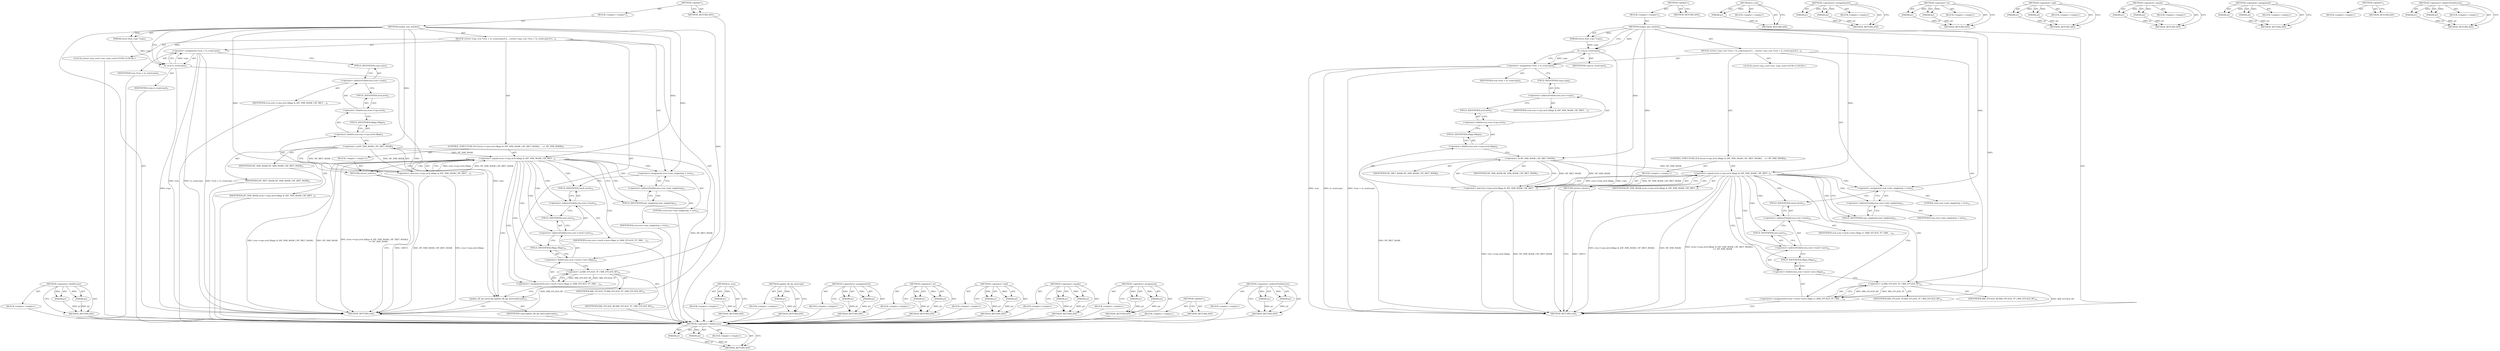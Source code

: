 digraph "&lt;operator&gt;.indirectFieldAccess" {
vulnerable_90 [label=<(METHOD,&lt;operator&gt;.fieldAccess)>];
vulnerable_91 [label=<(PARAM,p1)>];
vulnerable_92 [label=<(PARAM,p2)>];
vulnerable_93 [label=<(BLOCK,&lt;empty&gt;,&lt;empty&gt;)>];
vulnerable_94 [label=<(METHOD_RETURN,ANY)>];
vulnerable_6 [label=<(METHOD,&lt;global&gt;)<SUB>1</SUB>>];
vulnerable_7 [label=<(BLOCK,&lt;empty&gt;,&lt;empty&gt;)<SUB>1</SUB>>];
vulnerable_8 [label=<(METHOD,enable_nmi_window)<SUB>1</SUB>>];
vulnerable_9 [label=<(PARAM,struct kvm_vcpu *vcpu)<SUB>1</SUB>>];
vulnerable_10 [label=<(BLOCK,{
	struct vcpu_svm *svm = to_svm(vcpu);

	if ((...,{
	struct vcpu_svm *svm = to_svm(vcpu);

	if ((...)<SUB>2</SUB>>];
vulnerable_11 [label="<(LOCAL,struct vcpu_svm* svm: vcpu_svm*)<SUB>3</SUB>>"];
vulnerable_12 [label=<(&lt;operator&gt;.assignment,*svm = to_svm(vcpu))<SUB>3</SUB>>];
vulnerable_13 [label=<(IDENTIFIER,svm,*svm = to_svm(vcpu))<SUB>3</SUB>>];
vulnerable_14 [label=<(to_svm,to_svm(vcpu))<SUB>3</SUB>>];
vulnerable_15 [label=<(IDENTIFIER,vcpu,to_svm(vcpu))<SUB>3</SUB>>];
vulnerable_16 [label=<(CONTROL_STRUCTURE,IF,if ((svm-&gt;vcpu.arch.hflags &amp; (HF_NMI_MASK | HF_IRET_MASK))
	    == HF_NMI_MASK))<SUB>5</SUB>>];
vulnerable_17 [label=<(&lt;operator&gt;.equals,(svm-&gt;vcpu.arch.hflags &amp; (HF_NMI_MASK | HF_IRET...)<SUB>5</SUB>>];
vulnerable_18 [label=<(&lt;operator&gt;.and,svm-&gt;vcpu.arch.hflags &amp; (HF_NMI_MASK | HF_IRET_...)<SUB>5</SUB>>];
vulnerable_19 [label=<(&lt;operator&gt;.fieldAccess,svm-&gt;vcpu.arch.hflags)<SUB>5</SUB>>];
vulnerable_20 [label=<(&lt;operator&gt;.fieldAccess,svm-&gt;vcpu.arch)<SUB>5</SUB>>];
vulnerable_21 [label=<(&lt;operator&gt;.indirectFieldAccess,svm-&gt;vcpu)<SUB>5</SUB>>];
vulnerable_22 [label=<(IDENTIFIER,svm,svm-&gt;vcpu.arch.hflags &amp; (HF_NMI_MASK | HF_IRET_...)<SUB>5</SUB>>];
vulnerable_23 [label=<(FIELD_IDENTIFIER,vcpu,vcpu)<SUB>5</SUB>>];
vulnerable_24 [label=<(FIELD_IDENTIFIER,arch,arch)<SUB>5</SUB>>];
vulnerable_25 [label=<(FIELD_IDENTIFIER,hflags,hflags)<SUB>5</SUB>>];
vulnerable_26 [label=<(&lt;operator&gt;.or,HF_NMI_MASK | HF_IRET_MASK)<SUB>5</SUB>>];
vulnerable_27 [label=<(IDENTIFIER,HF_NMI_MASK,HF_NMI_MASK | HF_IRET_MASK)<SUB>5</SUB>>];
vulnerable_28 [label=<(IDENTIFIER,HF_IRET_MASK,HF_NMI_MASK | HF_IRET_MASK)<SUB>5</SUB>>];
vulnerable_29 [label=<(IDENTIFIER,HF_NMI_MASK,(svm-&gt;vcpu.arch.hflags &amp; (HF_NMI_MASK | HF_IRET...)<SUB>6</SUB>>];
vulnerable_30 [label=<(BLOCK,&lt;empty&gt;,&lt;empty&gt;)<SUB>7</SUB>>];
vulnerable_31 [label=<(RETURN,return;,return;)<SUB>7</SUB>>];
vulnerable_32 [label=<(&lt;operator&gt;.assignment,svm-&gt;nmi_singlestep = true)<SUB>13</SUB>>];
vulnerable_33 [label=<(&lt;operator&gt;.indirectFieldAccess,svm-&gt;nmi_singlestep)<SUB>13</SUB>>];
vulnerable_34 [label=<(IDENTIFIER,svm,svm-&gt;nmi_singlestep = true)<SUB>13</SUB>>];
vulnerable_35 [label=<(FIELD_IDENTIFIER,nmi_singlestep,nmi_singlestep)<SUB>13</SUB>>];
vulnerable_36 [label=<(LITERAL,true,svm-&gt;nmi_singlestep = true)<SUB>13</SUB>>];
vulnerable_37 [label=<(&lt;operators&gt;.assignmentOr,svm-&gt;vmcb-&gt;save.rflags |= (X86_EFLAGS_TF | X86_...)<SUB>14</SUB>>];
vulnerable_38 [label=<(&lt;operator&gt;.fieldAccess,svm-&gt;vmcb-&gt;save.rflags)<SUB>14</SUB>>];
vulnerable_39 [label=<(&lt;operator&gt;.indirectFieldAccess,svm-&gt;vmcb-&gt;save)<SUB>14</SUB>>];
vulnerable_40 [label=<(&lt;operator&gt;.indirectFieldAccess,svm-&gt;vmcb)<SUB>14</SUB>>];
vulnerable_41 [label=<(IDENTIFIER,svm,svm-&gt;vmcb-&gt;save.rflags |= (X86_EFLAGS_TF | X86_...)<SUB>14</SUB>>];
vulnerable_42 [label=<(FIELD_IDENTIFIER,vmcb,vmcb)<SUB>14</SUB>>];
vulnerable_43 [label=<(FIELD_IDENTIFIER,save,save)<SUB>14</SUB>>];
vulnerable_44 [label=<(FIELD_IDENTIFIER,rflags,rflags)<SUB>14</SUB>>];
vulnerable_45 [label=<(&lt;operator&gt;.or,X86_EFLAGS_TF | X86_EFLAGS_RF)<SUB>14</SUB>>];
vulnerable_46 [label=<(IDENTIFIER,X86_EFLAGS_TF,X86_EFLAGS_TF | X86_EFLAGS_RF)<SUB>14</SUB>>];
vulnerable_47 [label=<(IDENTIFIER,X86_EFLAGS_RF,X86_EFLAGS_TF | X86_EFLAGS_RF)<SUB>14</SUB>>];
vulnerable_48 [label=<(update_db_bp_intercept,update_db_bp_intercept(vcpu))<SUB>15</SUB>>];
vulnerable_49 [label=<(IDENTIFIER,vcpu,update_db_bp_intercept(vcpu))<SUB>15</SUB>>];
vulnerable_50 [label=<(METHOD_RETURN,void)<SUB>1</SUB>>];
vulnerable_52 [label=<(METHOD_RETURN,ANY)<SUB>1</SUB>>];
vulnerable_76 [label=<(METHOD,to_svm)>];
vulnerable_77 [label=<(PARAM,p1)>];
vulnerable_78 [label=<(BLOCK,&lt;empty&gt;,&lt;empty&gt;)>];
vulnerable_79 [label=<(METHOD_RETURN,ANY)>];
vulnerable_110 [label=<(METHOD,update_db_bp_intercept)>];
vulnerable_111 [label=<(PARAM,p1)>];
vulnerable_112 [label=<(BLOCK,&lt;empty&gt;,&lt;empty&gt;)>];
vulnerable_113 [label=<(METHOD_RETURN,ANY)>];
vulnerable_105 [label=<(METHOD,&lt;operators&gt;.assignmentOr)>];
vulnerable_106 [label=<(PARAM,p1)>];
vulnerable_107 [label=<(PARAM,p2)>];
vulnerable_108 [label=<(BLOCK,&lt;empty&gt;,&lt;empty&gt;)>];
vulnerable_109 [label=<(METHOD_RETURN,ANY)>];
vulnerable_100 [label=<(METHOD,&lt;operator&gt;.or)>];
vulnerable_101 [label=<(PARAM,p1)>];
vulnerable_102 [label=<(PARAM,p2)>];
vulnerable_103 [label=<(BLOCK,&lt;empty&gt;,&lt;empty&gt;)>];
vulnerable_104 [label=<(METHOD_RETURN,ANY)>];
vulnerable_85 [label=<(METHOD,&lt;operator&gt;.and)>];
vulnerable_86 [label=<(PARAM,p1)>];
vulnerable_87 [label=<(PARAM,p2)>];
vulnerable_88 [label=<(BLOCK,&lt;empty&gt;,&lt;empty&gt;)>];
vulnerable_89 [label=<(METHOD_RETURN,ANY)>];
vulnerable_80 [label=<(METHOD,&lt;operator&gt;.equals)>];
vulnerable_81 [label=<(PARAM,p1)>];
vulnerable_82 [label=<(PARAM,p2)>];
vulnerable_83 [label=<(BLOCK,&lt;empty&gt;,&lt;empty&gt;)>];
vulnerable_84 [label=<(METHOD_RETURN,ANY)>];
vulnerable_71 [label=<(METHOD,&lt;operator&gt;.assignment)>];
vulnerable_72 [label=<(PARAM,p1)>];
vulnerable_73 [label=<(PARAM,p2)>];
vulnerable_74 [label=<(BLOCK,&lt;empty&gt;,&lt;empty&gt;)>];
vulnerable_75 [label=<(METHOD_RETURN,ANY)>];
vulnerable_65 [label=<(METHOD,&lt;global&gt;)<SUB>1</SUB>>];
vulnerable_66 [label=<(BLOCK,&lt;empty&gt;,&lt;empty&gt;)>];
vulnerable_67 [label=<(METHOD_RETURN,ANY)>];
vulnerable_95 [label=<(METHOD,&lt;operator&gt;.indirectFieldAccess)>];
vulnerable_96 [label=<(PARAM,p1)>];
vulnerable_97 [label=<(PARAM,p2)>];
vulnerable_98 [label=<(BLOCK,&lt;empty&gt;,&lt;empty&gt;)>];
vulnerable_99 [label=<(METHOD_RETURN,ANY)>];
fixed_88 [label=<(METHOD,&lt;operator&gt;.fieldAccess)>];
fixed_89 [label=<(PARAM,p1)>];
fixed_90 [label=<(PARAM,p2)>];
fixed_91 [label=<(BLOCK,&lt;empty&gt;,&lt;empty&gt;)>];
fixed_92 [label=<(METHOD_RETURN,ANY)>];
fixed_6 [label=<(METHOD,&lt;global&gt;)<SUB>1</SUB>>];
fixed_7 [label=<(BLOCK,&lt;empty&gt;,&lt;empty&gt;)<SUB>1</SUB>>];
fixed_8 [label=<(METHOD,enable_nmi_window)<SUB>1</SUB>>];
fixed_9 [label=<(PARAM,struct kvm_vcpu *vcpu)<SUB>1</SUB>>];
fixed_10 [label=<(BLOCK,{
	struct vcpu_svm *svm = to_svm(vcpu);

	if ((...,{
	struct vcpu_svm *svm = to_svm(vcpu);

	if ((...)<SUB>2</SUB>>];
fixed_11 [label="<(LOCAL,struct vcpu_svm* svm: vcpu_svm*)<SUB>3</SUB>>"];
fixed_12 [label=<(&lt;operator&gt;.assignment,*svm = to_svm(vcpu))<SUB>3</SUB>>];
fixed_13 [label=<(IDENTIFIER,svm,*svm = to_svm(vcpu))<SUB>3</SUB>>];
fixed_14 [label=<(to_svm,to_svm(vcpu))<SUB>3</SUB>>];
fixed_15 [label=<(IDENTIFIER,vcpu,to_svm(vcpu))<SUB>3</SUB>>];
fixed_16 [label=<(CONTROL_STRUCTURE,IF,if ((svm-&gt;vcpu.arch.hflags &amp; (HF_NMI_MASK | HF_IRET_MASK))
	    == HF_NMI_MASK))<SUB>5</SUB>>];
fixed_17 [label=<(&lt;operator&gt;.equals,(svm-&gt;vcpu.arch.hflags &amp; (HF_NMI_MASK | HF_IRET...)<SUB>5</SUB>>];
fixed_18 [label=<(&lt;operator&gt;.and,svm-&gt;vcpu.arch.hflags &amp; (HF_NMI_MASK | HF_IRET_...)<SUB>5</SUB>>];
fixed_19 [label=<(&lt;operator&gt;.fieldAccess,svm-&gt;vcpu.arch.hflags)<SUB>5</SUB>>];
fixed_20 [label=<(&lt;operator&gt;.fieldAccess,svm-&gt;vcpu.arch)<SUB>5</SUB>>];
fixed_21 [label=<(&lt;operator&gt;.indirectFieldAccess,svm-&gt;vcpu)<SUB>5</SUB>>];
fixed_22 [label=<(IDENTIFIER,svm,svm-&gt;vcpu.arch.hflags &amp; (HF_NMI_MASK | HF_IRET_...)<SUB>5</SUB>>];
fixed_23 [label=<(FIELD_IDENTIFIER,vcpu,vcpu)<SUB>5</SUB>>];
fixed_24 [label=<(FIELD_IDENTIFIER,arch,arch)<SUB>5</SUB>>];
fixed_25 [label=<(FIELD_IDENTIFIER,hflags,hflags)<SUB>5</SUB>>];
fixed_26 [label=<(&lt;operator&gt;.or,HF_NMI_MASK | HF_IRET_MASK)<SUB>5</SUB>>];
fixed_27 [label=<(IDENTIFIER,HF_NMI_MASK,HF_NMI_MASK | HF_IRET_MASK)<SUB>5</SUB>>];
fixed_28 [label=<(IDENTIFIER,HF_IRET_MASK,HF_NMI_MASK | HF_IRET_MASK)<SUB>5</SUB>>];
fixed_29 [label=<(IDENTIFIER,HF_NMI_MASK,(svm-&gt;vcpu.arch.hflags &amp; (HF_NMI_MASK | HF_IRET...)<SUB>6</SUB>>];
fixed_30 [label=<(BLOCK,&lt;empty&gt;,&lt;empty&gt;)<SUB>7</SUB>>];
fixed_31 [label=<(RETURN,return;,return;)<SUB>7</SUB>>];
fixed_32 [label=<(&lt;operator&gt;.assignment,svm-&gt;nmi_singlestep = true)<SUB>13</SUB>>];
fixed_33 [label=<(&lt;operator&gt;.indirectFieldAccess,svm-&gt;nmi_singlestep)<SUB>13</SUB>>];
fixed_34 [label=<(IDENTIFIER,svm,svm-&gt;nmi_singlestep = true)<SUB>13</SUB>>];
fixed_35 [label=<(FIELD_IDENTIFIER,nmi_singlestep,nmi_singlestep)<SUB>13</SUB>>];
fixed_36 [label=<(LITERAL,true,svm-&gt;nmi_singlestep = true)<SUB>13</SUB>>];
fixed_37 [label=<(&lt;operators&gt;.assignmentOr,svm-&gt;vmcb-&gt;save.rflags |= (X86_EFLAGS_TF | X86_...)<SUB>14</SUB>>];
fixed_38 [label=<(&lt;operator&gt;.fieldAccess,svm-&gt;vmcb-&gt;save.rflags)<SUB>14</SUB>>];
fixed_39 [label=<(&lt;operator&gt;.indirectFieldAccess,svm-&gt;vmcb-&gt;save)<SUB>14</SUB>>];
fixed_40 [label=<(&lt;operator&gt;.indirectFieldAccess,svm-&gt;vmcb)<SUB>14</SUB>>];
fixed_41 [label=<(IDENTIFIER,svm,svm-&gt;vmcb-&gt;save.rflags |= (X86_EFLAGS_TF | X86_...)<SUB>14</SUB>>];
fixed_42 [label=<(FIELD_IDENTIFIER,vmcb,vmcb)<SUB>14</SUB>>];
fixed_43 [label=<(FIELD_IDENTIFIER,save,save)<SUB>14</SUB>>];
fixed_44 [label=<(FIELD_IDENTIFIER,rflags,rflags)<SUB>14</SUB>>];
fixed_45 [label=<(&lt;operator&gt;.or,X86_EFLAGS_TF | X86_EFLAGS_RF)<SUB>14</SUB>>];
fixed_46 [label=<(IDENTIFIER,X86_EFLAGS_TF,X86_EFLAGS_TF | X86_EFLAGS_RF)<SUB>14</SUB>>];
fixed_47 [label=<(IDENTIFIER,X86_EFLAGS_RF,X86_EFLAGS_TF | X86_EFLAGS_RF)<SUB>14</SUB>>];
fixed_48 [label=<(METHOD_RETURN,void)<SUB>1</SUB>>];
fixed_50 [label=<(METHOD_RETURN,ANY)<SUB>1</SUB>>];
fixed_74 [label=<(METHOD,to_svm)>];
fixed_75 [label=<(PARAM,p1)>];
fixed_76 [label=<(BLOCK,&lt;empty&gt;,&lt;empty&gt;)>];
fixed_77 [label=<(METHOD_RETURN,ANY)>];
fixed_103 [label=<(METHOD,&lt;operators&gt;.assignmentOr)>];
fixed_104 [label=<(PARAM,p1)>];
fixed_105 [label=<(PARAM,p2)>];
fixed_106 [label=<(BLOCK,&lt;empty&gt;,&lt;empty&gt;)>];
fixed_107 [label=<(METHOD_RETURN,ANY)>];
fixed_98 [label=<(METHOD,&lt;operator&gt;.or)>];
fixed_99 [label=<(PARAM,p1)>];
fixed_100 [label=<(PARAM,p2)>];
fixed_101 [label=<(BLOCK,&lt;empty&gt;,&lt;empty&gt;)>];
fixed_102 [label=<(METHOD_RETURN,ANY)>];
fixed_83 [label=<(METHOD,&lt;operator&gt;.and)>];
fixed_84 [label=<(PARAM,p1)>];
fixed_85 [label=<(PARAM,p2)>];
fixed_86 [label=<(BLOCK,&lt;empty&gt;,&lt;empty&gt;)>];
fixed_87 [label=<(METHOD_RETURN,ANY)>];
fixed_78 [label=<(METHOD,&lt;operator&gt;.equals)>];
fixed_79 [label=<(PARAM,p1)>];
fixed_80 [label=<(PARAM,p2)>];
fixed_81 [label=<(BLOCK,&lt;empty&gt;,&lt;empty&gt;)>];
fixed_82 [label=<(METHOD_RETURN,ANY)>];
fixed_69 [label=<(METHOD,&lt;operator&gt;.assignment)>];
fixed_70 [label=<(PARAM,p1)>];
fixed_71 [label=<(PARAM,p2)>];
fixed_72 [label=<(BLOCK,&lt;empty&gt;,&lt;empty&gt;)>];
fixed_73 [label=<(METHOD_RETURN,ANY)>];
fixed_63 [label=<(METHOD,&lt;global&gt;)<SUB>1</SUB>>];
fixed_64 [label=<(BLOCK,&lt;empty&gt;,&lt;empty&gt;)>];
fixed_65 [label=<(METHOD_RETURN,ANY)>];
fixed_93 [label=<(METHOD,&lt;operator&gt;.indirectFieldAccess)>];
fixed_94 [label=<(PARAM,p1)>];
fixed_95 [label=<(PARAM,p2)>];
fixed_96 [label=<(BLOCK,&lt;empty&gt;,&lt;empty&gt;)>];
fixed_97 [label=<(METHOD_RETURN,ANY)>];
vulnerable_90 -> vulnerable_91  [key=0, label="AST: "];
vulnerable_90 -> vulnerable_91  [key=1, label="DDG: "];
vulnerable_90 -> vulnerable_93  [key=0, label="AST: "];
vulnerable_90 -> vulnerable_92  [key=0, label="AST: "];
vulnerable_90 -> vulnerable_92  [key=1, label="DDG: "];
vulnerable_90 -> vulnerable_94  [key=0, label="AST: "];
vulnerable_90 -> vulnerable_94  [key=1, label="CFG: "];
vulnerable_91 -> vulnerable_94  [key=0, label="DDG: p1"];
vulnerable_92 -> vulnerable_94  [key=0, label="DDG: p2"];
vulnerable_93 -> fixed_88  [key=0];
vulnerable_94 -> fixed_88  [key=0];
vulnerable_6 -> vulnerable_7  [key=0, label="AST: "];
vulnerable_6 -> vulnerable_52  [key=0, label="AST: "];
vulnerable_6 -> vulnerable_52  [key=1, label="CFG: "];
vulnerable_7 -> vulnerable_8  [key=0, label="AST: "];
vulnerable_8 -> vulnerable_9  [key=0, label="AST: "];
vulnerable_8 -> vulnerable_9  [key=1, label="DDG: "];
vulnerable_8 -> vulnerable_10  [key=0, label="AST: "];
vulnerable_8 -> vulnerable_50  [key=0, label="AST: "];
vulnerable_8 -> vulnerable_14  [key=0, label="CFG: "];
vulnerable_8 -> vulnerable_14  [key=1, label="DDG: "];
vulnerable_8 -> vulnerable_32  [key=0, label="DDG: "];
vulnerable_8 -> vulnerable_48  [key=0, label="DDG: "];
vulnerable_8 -> vulnerable_17  [key=0, label="DDG: "];
vulnerable_8 -> vulnerable_31  [key=0, label="DDG: "];
vulnerable_8 -> vulnerable_45  [key=0, label="DDG: "];
vulnerable_8 -> vulnerable_26  [key=0, label="DDG: "];
vulnerable_9 -> vulnerable_14  [key=0, label="DDG: vcpu"];
vulnerable_10 -> vulnerable_11  [key=0, label="AST: "];
vulnerable_10 -> vulnerable_12  [key=0, label="AST: "];
vulnerable_10 -> vulnerable_16  [key=0, label="AST: "];
vulnerable_10 -> vulnerable_32  [key=0, label="AST: "];
vulnerable_10 -> vulnerable_37  [key=0, label="AST: "];
vulnerable_10 -> vulnerable_48  [key=0, label="AST: "];
vulnerable_11 -> fixed_88  [key=0];
vulnerable_12 -> vulnerable_13  [key=0, label="AST: "];
vulnerable_12 -> vulnerable_14  [key=0, label="AST: "];
vulnerable_12 -> vulnerable_23  [key=0, label="CFG: "];
vulnerable_12 -> vulnerable_50  [key=0, label="DDG: svm"];
vulnerable_12 -> vulnerable_50  [key=1, label="DDG: to_svm(vcpu)"];
vulnerable_12 -> vulnerable_50  [key=2, label="DDG: *svm = to_svm(vcpu)"];
vulnerable_13 -> fixed_88  [key=0];
vulnerable_14 -> vulnerable_15  [key=0, label="AST: "];
vulnerable_14 -> vulnerable_12  [key=0, label="CFG: "];
vulnerable_14 -> vulnerable_12  [key=1, label="DDG: vcpu"];
vulnerable_14 -> vulnerable_50  [key=0, label="DDG: vcpu"];
vulnerable_14 -> vulnerable_48  [key=0, label="DDG: vcpu"];
vulnerable_15 -> fixed_88  [key=0];
vulnerable_16 -> vulnerable_17  [key=0, label="AST: "];
vulnerable_16 -> vulnerable_30  [key=0, label="AST: "];
vulnerable_17 -> vulnerable_18  [key=0, label="AST: "];
vulnerable_17 -> vulnerable_29  [key=0, label="AST: "];
vulnerable_17 -> vulnerable_31  [key=0, label="CFG: "];
vulnerable_17 -> vulnerable_31  [key=1, label="CDG: "];
vulnerable_17 -> vulnerable_35  [key=0, label="CFG: "];
vulnerable_17 -> vulnerable_35  [key=1, label="CDG: "];
vulnerable_17 -> vulnerable_50  [key=0, label="DDG: svm-&gt;vcpu.arch.hflags &amp; (HF_NMI_MASK | HF_IRET_MASK)"];
vulnerable_17 -> vulnerable_50  [key=1, label="DDG: HF_NMI_MASK"];
vulnerable_17 -> vulnerable_50  [key=2, label="DDG: (svm-&gt;vcpu.arch.hflags &amp; (HF_NMI_MASK | HF_IRET_MASK))
	    == HF_NMI_MASK"];
vulnerable_17 -> vulnerable_40  [key=0, label="CDG: "];
vulnerable_17 -> vulnerable_48  [key=0, label="CDG: "];
vulnerable_17 -> vulnerable_32  [key=0, label="CDG: "];
vulnerable_17 -> vulnerable_33  [key=0, label="CDG: "];
vulnerable_17 -> vulnerable_42  [key=0, label="CDG: "];
vulnerable_17 -> vulnerable_44  [key=0, label="CDG: "];
vulnerable_17 -> vulnerable_37  [key=0, label="CDG: "];
vulnerable_17 -> vulnerable_38  [key=0, label="CDG: "];
vulnerable_17 -> vulnerable_45  [key=0, label="CDG: "];
vulnerable_17 -> vulnerable_39  [key=0, label="CDG: "];
vulnerable_17 -> vulnerable_43  [key=0, label="CDG: "];
vulnerable_18 -> vulnerable_19  [key=0, label="AST: "];
vulnerable_18 -> vulnerable_26  [key=0, label="AST: "];
vulnerable_18 -> vulnerable_17  [key=0, label="CFG: "];
vulnerable_18 -> vulnerable_17  [key=1, label="DDG: svm-&gt;vcpu.arch.hflags"];
vulnerable_18 -> vulnerable_17  [key=2, label="DDG: HF_NMI_MASK | HF_IRET_MASK"];
vulnerable_18 -> vulnerable_50  [key=0, label="DDG: svm-&gt;vcpu.arch.hflags"];
vulnerable_18 -> vulnerable_50  [key=1, label="DDG: HF_NMI_MASK | HF_IRET_MASK"];
vulnerable_19 -> vulnerable_20  [key=0, label="AST: "];
vulnerable_19 -> vulnerable_25  [key=0, label="AST: "];
vulnerable_19 -> vulnerable_26  [key=0, label="CFG: "];
vulnerable_20 -> vulnerable_21  [key=0, label="AST: "];
vulnerable_20 -> vulnerable_24  [key=0, label="AST: "];
vulnerable_20 -> vulnerable_25  [key=0, label="CFG: "];
vulnerable_21 -> vulnerable_22  [key=0, label="AST: "];
vulnerable_21 -> vulnerable_23  [key=0, label="AST: "];
vulnerable_21 -> vulnerable_24  [key=0, label="CFG: "];
vulnerable_22 -> fixed_88  [key=0];
vulnerable_23 -> vulnerable_21  [key=0, label="CFG: "];
vulnerable_24 -> vulnerable_20  [key=0, label="CFG: "];
vulnerable_25 -> vulnerable_19  [key=0, label="CFG: "];
vulnerable_26 -> vulnerable_27  [key=0, label="AST: "];
vulnerable_26 -> vulnerable_28  [key=0, label="AST: "];
vulnerable_26 -> vulnerable_18  [key=0, label="CFG: "];
vulnerable_26 -> vulnerable_18  [key=1, label="DDG: HF_NMI_MASK"];
vulnerable_26 -> vulnerable_18  [key=2, label="DDG: HF_IRET_MASK"];
vulnerable_26 -> vulnerable_50  [key=0, label="DDG: HF_IRET_MASK"];
vulnerable_26 -> vulnerable_17  [key=0, label="DDG: HF_NMI_MASK"];
vulnerable_27 -> fixed_88  [key=0];
vulnerable_28 -> fixed_88  [key=0];
vulnerable_29 -> fixed_88  [key=0];
vulnerable_30 -> vulnerable_31  [key=0, label="AST: "];
vulnerable_31 -> vulnerable_50  [key=0, label="CFG: "];
vulnerable_31 -> vulnerable_50  [key=1, label="DDG: &lt;RET&gt;"];
vulnerable_32 -> vulnerable_33  [key=0, label="AST: "];
vulnerable_32 -> vulnerable_36  [key=0, label="AST: "];
vulnerable_32 -> vulnerable_42  [key=0, label="CFG: "];
vulnerable_33 -> vulnerable_34  [key=0, label="AST: "];
vulnerable_33 -> vulnerable_35  [key=0, label="AST: "];
vulnerable_33 -> vulnerable_32  [key=0, label="CFG: "];
vulnerable_34 -> fixed_88  [key=0];
vulnerable_35 -> vulnerable_33  [key=0, label="CFG: "];
vulnerable_36 -> fixed_88  [key=0];
vulnerable_37 -> vulnerable_38  [key=0, label="AST: "];
vulnerable_37 -> vulnerable_45  [key=0, label="AST: "];
vulnerable_37 -> vulnerable_48  [key=0, label="CFG: "];
vulnerable_38 -> vulnerable_39  [key=0, label="AST: "];
vulnerable_38 -> vulnerable_44  [key=0, label="AST: "];
vulnerable_38 -> vulnerable_45  [key=0, label="CFG: "];
vulnerable_39 -> vulnerable_40  [key=0, label="AST: "];
vulnerable_39 -> vulnerable_43  [key=0, label="AST: "];
vulnerable_39 -> vulnerable_44  [key=0, label="CFG: "];
vulnerable_40 -> vulnerable_41  [key=0, label="AST: "];
vulnerable_40 -> vulnerable_42  [key=0, label="AST: "];
vulnerable_40 -> vulnerable_43  [key=0, label="CFG: "];
vulnerable_41 -> fixed_88  [key=0];
vulnerable_42 -> vulnerable_40  [key=0, label="CFG: "];
vulnerable_43 -> vulnerable_39  [key=0, label="CFG: "];
vulnerable_44 -> vulnerable_38  [key=0, label="CFG: "];
vulnerable_45 -> vulnerable_46  [key=0, label="AST: "];
vulnerable_45 -> vulnerable_47  [key=0, label="AST: "];
vulnerable_45 -> vulnerable_37  [key=0, label="CFG: "];
vulnerable_45 -> vulnerable_37  [key=1, label="DDG: X86_EFLAGS_TF"];
vulnerable_45 -> vulnerable_37  [key=2, label="DDG: X86_EFLAGS_RF"];
vulnerable_45 -> vulnerable_50  [key=0, label="DDG: X86_EFLAGS_RF"];
vulnerable_46 -> fixed_88  [key=0];
vulnerable_47 -> fixed_88  [key=0];
vulnerable_48 -> vulnerable_49  [key=0, label="AST: "];
vulnerable_48 -> vulnerable_50  [key=0, label="CFG: "];
vulnerable_49 -> fixed_88  [key=0];
vulnerable_50 -> fixed_88  [key=0];
vulnerable_52 -> fixed_88  [key=0];
vulnerable_76 -> vulnerable_77  [key=0, label="AST: "];
vulnerable_76 -> vulnerable_77  [key=1, label="DDG: "];
vulnerable_76 -> vulnerable_78  [key=0, label="AST: "];
vulnerable_76 -> vulnerable_79  [key=0, label="AST: "];
vulnerable_76 -> vulnerable_79  [key=1, label="CFG: "];
vulnerable_77 -> vulnerable_79  [key=0, label="DDG: p1"];
vulnerable_78 -> fixed_88  [key=0];
vulnerable_79 -> fixed_88  [key=0];
vulnerable_110 -> vulnerable_111  [key=0, label="AST: "];
vulnerable_110 -> vulnerable_111  [key=1, label="DDG: "];
vulnerable_110 -> vulnerable_112  [key=0, label="AST: "];
vulnerable_110 -> vulnerable_113  [key=0, label="AST: "];
vulnerable_110 -> vulnerable_113  [key=1, label="CFG: "];
vulnerable_111 -> vulnerable_113  [key=0, label="DDG: p1"];
vulnerable_112 -> fixed_88  [key=0];
vulnerable_113 -> fixed_88  [key=0];
vulnerable_105 -> vulnerable_106  [key=0, label="AST: "];
vulnerable_105 -> vulnerable_106  [key=1, label="DDG: "];
vulnerable_105 -> vulnerable_108  [key=0, label="AST: "];
vulnerable_105 -> vulnerable_107  [key=0, label="AST: "];
vulnerable_105 -> vulnerable_107  [key=1, label="DDG: "];
vulnerable_105 -> vulnerable_109  [key=0, label="AST: "];
vulnerable_105 -> vulnerable_109  [key=1, label="CFG: "];
vulnerable_106 -> vulnerable_109  [key=0, label="DDG: p1"];
vulnerable_107 -> vulnerable_109  [key=0, label="DDG: p2"];
vulnerable_108 -> fixed_88  [key=0];
vulnerable_109 -> fixed_88  [key=0];
vulnerable_100 -> vulnerable_101  [key=0, label="AST: "];
vulnerable_100 -> vulnerable_101  [key=1, label="DDG: "];
vulnerable_100 -> vulnerable_103  [key=0, label="AST: "];
vulnerable_100 -> vulnerable_102  [key=0, label="AST: "];
vulnerable_100 -> vulnerable_102  [key=1, label="DDG: "];
vulnerable_100 -> vulnerable_104  [key=0, label="AST: "];
vulnerable_100 -> vulnerable_104  [key=1, label="CFG: "];
vulnerable_101 -> vulnerable_104  [key=0, label="DDG: p1"];
vulnerable_102 -> vulnerable_104  [key=0, label="DDG: p2"];
vulnerable_103 -> fixed_88  [key=0];
vulnerable_104 -> fixed_88  [key=0];
vulnerable_85 -> vulnerable_86  [key=0, label="AST: "];
vulnerable_85 -> vulnerable_86  [key=1, label="DDG: "];
vulnerable_85 -> vulnerable_88  [key=0, label="AST: "];
vulnerable_85 -> vulnerable_87  [key=0, label="AST: "];
vulnerable_85 -> vulnerable_87  [key=1, label="DDG: "];
vulnerable_85 -> vulnerable_89  [key=0, label="AST: "];
vulnerable_85 -> vulnerable_89  [key=1, label="CFG: "];
vulnerable_86 -> vulnerable_89  [key=0, label="DDG: p1"];
vulnerable_87 -> vulnerable_89  [key=0, label="DDG: p2"];
vulnerable_88 -> fixed_88  [key=0];
vulnerable_89 -> fixed_88  [key=0];
vulnerable_80 -> vulnerable_81  [key=0, label="AST: "];
vulnerable_80 -> vulnerable_81  [key=1, label="DDG: "];
vulnerable_80 -> vulnerable_83  [key=0, label="AST: "];
vulnerable_80 -> vulnerable_82  [key=0, label="AST: "];
vulnerable_80 -> vulnerable_82  [key=1, label="DDG: "];
vulnerable_80 -> vulnerable_84  [key=0, label="AST: "];
vulnerable_80 -> vulnerable_84  [key=1, label="CFG: "];
vulnerable_81 -> vulnerable_84  [key=0, label="DDG: p1"];
vulnerable_82 -> vulnerable_84  [key=0, label="DDG: p2"];
vulnerable_83 -> fixed_88  [key=0];
vulnerable_84 -> fixed_88  [key=0];
vulnerable_71 -> vulnerable_72  [key=0, label="AST: "];
vulnerable_71 -> vulnerable_72  [key=1, label="DDG: "];
vulnerable_71 -> vulnerable_74  [key=0, label="AST: "];
vulnerable_71 -> vulnerable_73  [key=0, label="AST: "];
vulnerable_71 -> vulnerable_73  [key=1, label="DDG: "];
vulnerable_71 -> vulnerable_75  [key=0, label="AST: "];
vulnerable_71 -> vulnerable_75  [key=1, label="CFG: "];
vulnerable_72 -> vulnerable_75  [key=0, label="DDG: p1"];
vulnerable_73 -> vulnerable_75  [key=0, label="DDG: p2"];
vulnerable_74 -> fixed_88  [key=0];
vulnerable_75 -> fixed_88  [key=0];
vulnerable_65 -> vulnerable_66  [key=0, label="AST: "];
vulnerable_65 -> vulnerable_67  [key=0, label="AST: "];
vulnerable_65 -> vulnerable_67  [key=1, label="CFG: "];
vulnerable_66 -> fixed_88  [key=0];
vulnerable_67 -> fixed_88  [key=0];
vulnerable_95 -> vulnerable_96  [key=0, label="AST: "];
vulnerable_95 -> vulnerable_96  [key=1, label="DDG: "];
vulnerable_95 -> vulnerable_98  [key=0, label="AST: "];
vulnerable_95 -> vulnerable_97  [key=0, label="AST: "];
vulnerable_95 -> vulnerable_97  [key=1, label="DDG: "];
vulnerable_95 -> vulnerable_99  [key=0, label="AST: "];
vulnerable_95 -> vulnerable_99  [key=1, label="CFG: "];
vulnerable_96 -> vulnerable_99  [key=0, label="DDG: p1"];
vulnerable_97 -> vulnerable_99  [key=0, label="DDG: p2"];
vulnerable_98 -> fixed_88  [key=0];
vulnerable_99 -> fixed_88  [key=0];
fixed_88 -> fixed_89  [key=0, label="AST: "];
fixed_88 -> fixed_89  [key=1, label="DDG: "];
fixed_88 -> fixed_91  [key=0, label="AST: "];
fixed_88 -> fixed_90  [key=0, label="AST: "];
fixed_88 -> fixed_90  [key=1, label="DDG: "];
fixed_88 -> fixed_92  [key=0, label="AST: "];
fixed_88 -> fixed_92  [key=1, label="CFG: "];
fixed_89 -> fixed_92  [key=0, label="DDG: p1"];
fixed_90 -> fixed_92  [key=0, label="DDG: p2"];
fixed_6 -> fixed_7  [key=0, label="AST: "];
fixed_6 -> fixed_50  [key=0, label="AST: "];
fixed_6 -> fixed_50  [key=1, label="CFG: "];
fixed_7 -> fixed_8  [key=0, label="AST: "];
fixed_8 -> fixed_9  [key=0, label="AST: "];
fixed_8 -> fixed_9  [key=1, label="DDG: "];
fixed_8 -> fixed_10  [key=0, label="AST: "];
fixed_8 -> fixed_48  [key=0, label="AST: "];
fixed_8 -> fixed_14  [key=0, label="CFG: "];
fixed_8 -> fixed_14  [key=1, label="DDG: "];
fixed_8 -> fixed_32  [key=0, label="DDG: "];
fixed_8 -> fixed_17  [key=0, label="DDG: "];
fixed_8 -> fixed_31  [key=0, label="DDG: "];
fixed_8 -> fixed_45  [key=0, label="DDG: "];
fixed_8 -> fixed_26  [key=0, label="DDG: "];
fixed_9 -> fixed_14  [key=0, label="DDG: vcpu"];
fixed_10 -> fixed_11  [key=0, label="AST: "];
fixed_10 -> fixed_12  [key=0, label="AST: "];
fixed_10 -> fixed_16  [key=0, label="AST: "];
fixed_10 -> fixed_32  [key=0, label="AST: "];
fixed_10 -> fixed_37  [key=0, label="AST: "];
fixed_12 -> fixed_13  [key=0, label="AST: "];
fixed_12 -> fixed_14  [key=0, label="AST: "];
fixed_12 -> fixed_23  [key=0, label="CFG: "];
fixed_12 -> fixed_48  [key=0, label="DDG: svm"];
fixed_12 -> fixed_48  [key=1, label="DDG: to_svm(vcpu)"];
fixed_12 -> fixed_48  [key=2, label="DDG: *svm = to_svm(vcpu)"];
fixed_14 -> fixed_15  [key=0, label="AST: "];
fixed_14 -> fixed_12  [key=0, label="CFG: "];
fixed_14 -> fixed_12  [key=1, label="DDG: vcpu"];
fixed_14 -> fixed_48  [key=0, label="DDG: vcpu"];
fixed_16 -> fixed_17  [key=0, label="AST: "];
fixed_16 -> fixed_30  [key=0, label="AST: "];
fixed_17 -> fixed_18  [key=0, label="AST: "];
fixed_17 -> fixed_29  [key=0, label="AST: "];
fixed_17 -> fixed_31  [key=0, label="CFG: "];
fixed_17 -> fixed_31  [key=1, label="CDG: "];
fixed_17 -> fixed_35  [key=0, label="CFG: "];
fixed_17 -> fixed_35  [key=1, label="CDG: "];
fixed_17 -> fixed_48  [key=0, label="DDG: svm-&gt;vcpu.arch.hflags &amp; (HF_NMI_MASK | HF_IRET_MASK)"];
fixed_17 -> fixed_48  [key=1, label="DDG: HF_NMI_MASK"];
fixed_17 -> fixed_48  [key=2, label="DDG: (svm-&gt;vcpu.arch.hflags &amp; (HF_NMI_MASK | HF_IRET_MASK))
	    == HF_NMI_MASK"];
fixed_17 -> fixed_40  [key=0, label="CDG: "];
fixed_17 -> fixed_32  [key=0, label="CDG: "];
fixed_17 -> fixed_33  [key=0, label="CDG: "];
fixed_17 -> fixed_42  [key=0, label="CDG: "];
fixed_17 -> fixed_44  [key=0, label="CDG: "];
fixed_17 -> fixed_37  [key=0, label="CDG: "];
fixed_17 -> fixed_38  [key=0, label="CDG: "];
fixed_17 -> fixed_45  [key=0, label="CDG: "];
fixed_17 -> fixed_39  [key=0, label="CDG: "];
fixed_17 -> fixed_43  [key=0, label="CDG: "];
fixed_18 -> fixed_19  [key=0, label="AST: "];
fixed_18 -> fixed_26  [key=0, label="AST: "];
fixed_18 -> fixed_17  [key=0, label="CFG: "];
fixed_18 -> fixed_17  [key=1, label="DDG: svm-&gt;vcpu.arch.hflags"];
fixed_18 -> fixed_17  [key=2, label="DDG: HF_NMI_MASK | HF_IRET_MASK"];
fixed_18 -> fixed_48  [key=0, label="DDG: svm-&gt;vcpu.arch.hflags"];
fixed_18 -> fixed_48  [key=1, label="DDG: HF_NMI_MASK | HF_IRET_MASK"];
fixed_19 -> fixed_20  [key=0, label="AST: "];
fixed_19 -> fixed_25  [key=0, label="AST: "];
fixed_19 -> fixed_26  [key=0, label="CFG: "];
fixed_20 -> fixed_21  [key=0, label="AST: "];
fixed_20 -> fixed_24  [key=0, label="AST: "];
fixed_20 -> fixed_25  [key=0, label="CFG: "];
fixed_21 -> fixed_22  [key=0, label="AST: "];
fixed_21 -> fixed_23  [key=0, label="AST: "];
fixed_21 -> fixed_24  [key=0, label="CFG: "];
fixed_23 -> fixed_21  [key=0, label="CFG: "];
fixed_24 -> fixed_20  [key=0, label="CFG: "];
fixed_25 -> fixed_19  [key=0, label="CFG: "];
fixed_26 -> fixed_27  [key=0, label="AST: "];
fixed_26 -> fixed_28  [key=0, label="AST: "];
fixed_26 -> fixed_18  [key=0, label="CFG: "];
fixed_26 -> fixed_18  [key=1, label="DDG: HF_NMI_MASK"];
fixed_26 -> fixed_18  [key=2, label="DDG: HF_IRET_MASK"];
fixed_26 -> fixed_48  [key=0, label="DDG: HF_IRET_MASK"];
fixed_26 -> fixed_17  [key=0, label="DDG: HF_NMI_MASK"];
fixed_30 -> fixed_31  [key=0, label="AST: "];
fixed_31 -> fixed_48  [key=0, label="CFG: "];
fixed_31 -> fixed_48  [key=1, label="DDG: &lt;RET&gt;"];
fixed_32 -> fixed_33  [key=0, label="AST: "];
fixed_32 -> fixed_36  [key=0, label="AST: "];
fixed_32 -> fixed_42  [key=0, label="CFG: "];
fixed_33 -> fixed_34  [key=0, label="AST: "];
fixed_33 -> fixed_35  [key=0, label="AST: "];
fixed_33 -> fixed_32  [key=0, label="CFG: "];
fixed_35 -> fixed_33  [key=0, label="CFG: "];
fixed_37 -> fixed_38  [key=0, label="AST: "];
fixed_37 -> fixed_45  [key=0, label="AST: "];
fixed_37 -> fixed_48  [key=0, label="CFG: "];
fixed_38 -> fixed_39  [key=0, label="AST: "];
fixed_38 -> fixed_44  [key=0, label="AST: "];
fixed_38 -> fixed_45  [key=0, label="CFG: "];
fixed_39 -> fixed_40  [key=0, label="AST: "];
fixed_39 -> fixed_43  [key=0, label="AST: "];
fixed_39 -> fixed_44  [key=0, label="CFG: "];
fixed_40 -> fixed_41  [key=0, label="AST: "];
fixed_40 -> fixed_42  [key=0, label="AST: "];
fixed_40 -> fixed_43  [key=0, label="CFG: "];
fixed_42 -> fixed_40  [key=0, label="CFG: "];
fixed_43 -> fixed_39  [key=0, label="CFG: "];
fixed_44 -> fixed_38  [key=0, label="CFG: "];
fixed_45 -> fixed_46  [key=0, label="AST: "];
fixed_45 -> fixed_47  [key=0, label="AST: "];
fixed_45 -> fixed_37  [key=0, label="CFG: "];
fixed_45 -> fixed_37  [key=1, label="DDG: X86_EFLAGS_TF"];
fixed_45 -> fixed_37  [key=2, label="DDG: X86_EFLAGS_RF"];
fixed_45 -> fixed_48  [key=0, label="DDG: X86_EFLAGS_RF"];
fixed_74 -> fixed_75  [key=0, label="AST: "];
fixed_74 -> fixed_75  [key=1, label="DDG: "];
fixed_74 -> fixed_76  [key=0, label="AST: "];
fixed_74 -> fixed_77  [key=0, label="AST: "];
fixed_74 -> fixed_77  [key=1, label="CFG: "];
fixed_75 -> fixed_77  [key=0, label="DDG: p1"];
fixed_103 -> fixed_104  [key=0, label="AST: "];
fixed_103 -> fixed_104  [key=1, label="DDG: "];
fixed_103 -> fixed_106  [key=0, label="AST: "];
fixed_103 -> fixed_105  [key=0, label="AST: "];
fixed_103 -> fixed_105  [key=1, label="DDG: "];
fixed_103 -> fixed_107  [key=0, label="AST: "];
fixed_103 -> fixed_107  [key=1, label="CFG: "];
fixed_104 -> fixed_107  [key=0, label="DDG: p1"];
fixed_105 -> fixed_107  [key=0, label="DDG: p2"];
fixed_98 -> fixed_99  [key=0, label="AST: "];
fixed_98 -> fixed_99  [key=1, label="DDG: "];
fixed_98 -> fixed_101  [key=0, label="AST: "];
fixed_98 -> fixed_100  [key=0, label="AST: "];
fixed_98 -> fixed_100  [key=1, label="DDG: "];
fixed_98 -> fixed_102  [key=0, label="AST: "];
fixed_98 -> fixed_102  [key=1, label="CFG: "];
fixed_99 -> fixed_102  [key=0, label="DDG: p1"];
fixed_100 -> fixed_102  [key=0, label="DDG: p2"];
fixed_83 -> fixed_84  [key=0, label="AST: "];
fixed_83 -> fixed_84  [key=1, label="DDG: "];
fixed_83 -> fixed_86  [key=0, label="AST: "];
fixed_83 -> fixed_85  [key=0, label="AST: "];
fixed_83 -> fixed_85  [key=1, label="DDG: "];
fixed_83 -> fixed_87  [key=0, label="AST: "];
fixed_83 -> fixed_87  [key=1, label="CFG: "];
fixed_84 -> fixed_87  [key=0, label="DDG: p1"];
fixed_85 -> fixed_87  [key=0, label="DDG: p2"];
fixed_78 -> fixed_79  [key=0, label="AST: "];
fixed_78 -> fixed_79  [key=1, label="DDG: "];
fixed_78 -> fixed_81  [key=0, label="AST: "];
fixed_78 -> fixed_80  [key=0, label="AST: "];
fixed_78 -> fixed_80  [key=1, label="DDG: "];
fixed_78 -> fixed_82  [key=0, label="AST: "];
fixed_78 -> fixed_82  [key=1, label="CFG: "];
fixed_79 -> fixed_82  [key=0, label="DDG: p1"];
fixed_80 -> fixed_82  [key=0, label="DDG: p2"];
fixed_69 -> fixed_70  [key=0, label="AST: "];
fixed_69 -> fixed_70  [key=1, label="DDG: "];
fixed_69 -> fixed_72  [key=0, label="AST: "];
fixed_69 -> fixed_71  [key=0, label="AST: "];
fixed_69 -> fixed_71  [key=1, label="DDG: "];
fixed_69 -> fixed_73  [key=0, label="AST: "];
fixed_69 -> fixed_73  [key=1, label="CFG: "];
fixed_70 -> fixed_73  [key=0, label="DDG: p1"];
fixed_71 -> fixed_73  [key=0, label="DDG: p2"];
fixed_63 -> fixed_64  [key=0, label="AST: "];
fixed_63 -> fixed_65  [key=0, label="AST: "];
fixed_63 -> fixed_65  [key=1, label="CFG: "];
fixed_93 -> fixed_94  [key=0, label="AST: "];
fixed_93 -> fixed_94  [key=1, label="DDG: "];
fixed_93 -> fixed_96  [key=0, label="AST: "];
fixed_93 -> fixed_95  [key=0, label="AST: "];
fixed_93 -> fixed_95  [key=1, label="DDG: "];
fixed_93 -> fixed_97  [key=0, label="AST: "];
fixed_93 -> fixed_97  [key=1, label="CFG: "];
fixed_94 -> fixed_97  [key=0, label="DDG: p1"];
fixed_95 -> fixed_97  [key=0, label="DDG: p2"];
}
